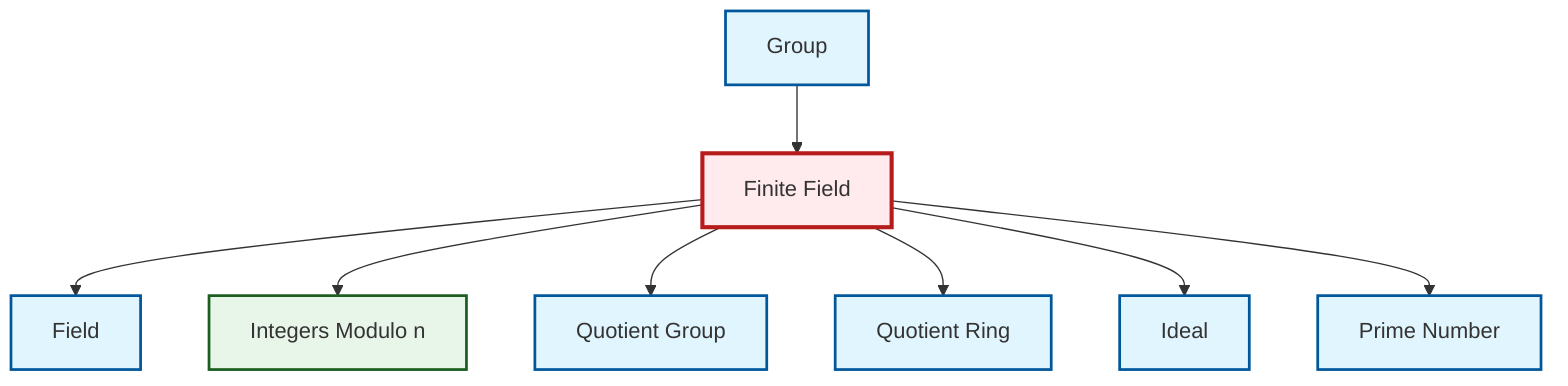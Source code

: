 graph TD
    classDef definition fill:#e1f5fe,stroke:#01579b,stroke-width:2px
    classDef theorem fill:#f3e5f5,stroke:#4a148c,stroke-width:2px
    classDef axiom fill:#fff3e0,stroke:#e65100,stroke-width:2px
    classDef example fill:#e8f5e9,stroke:#1b5e20,stroke-width:2px
    classDef current fill:#ffebee,stroke:#b71c1c,stroke-width:3px
    def-prime["Prime Number"]:::definition
    def-ideal["Ideal"]:::definition
    def-group["Group"]:::definition
    ex-finite-field["Finite Field"]:::example
    def-quotient-ring["Quotient Ring"]:::definition
    def-quotient-group["Quotient Group"]:::definition
    ex-quotient-integers-mod-n["Integers Modulo n"]:::example
    def-field["Field"]:::definition
    ex-finite-field --> def-field
    ex-finite-field --> ex-quotient-integers-mod-n
    def-group --> ex-finite-field
    ex-finite-field --> def-quotient-group
    ex-finite-field --> def-quotient-ring
    ex-finite-field --> def-ideal
    ex-finite-field --> def-prime
    class ex-finite-field current